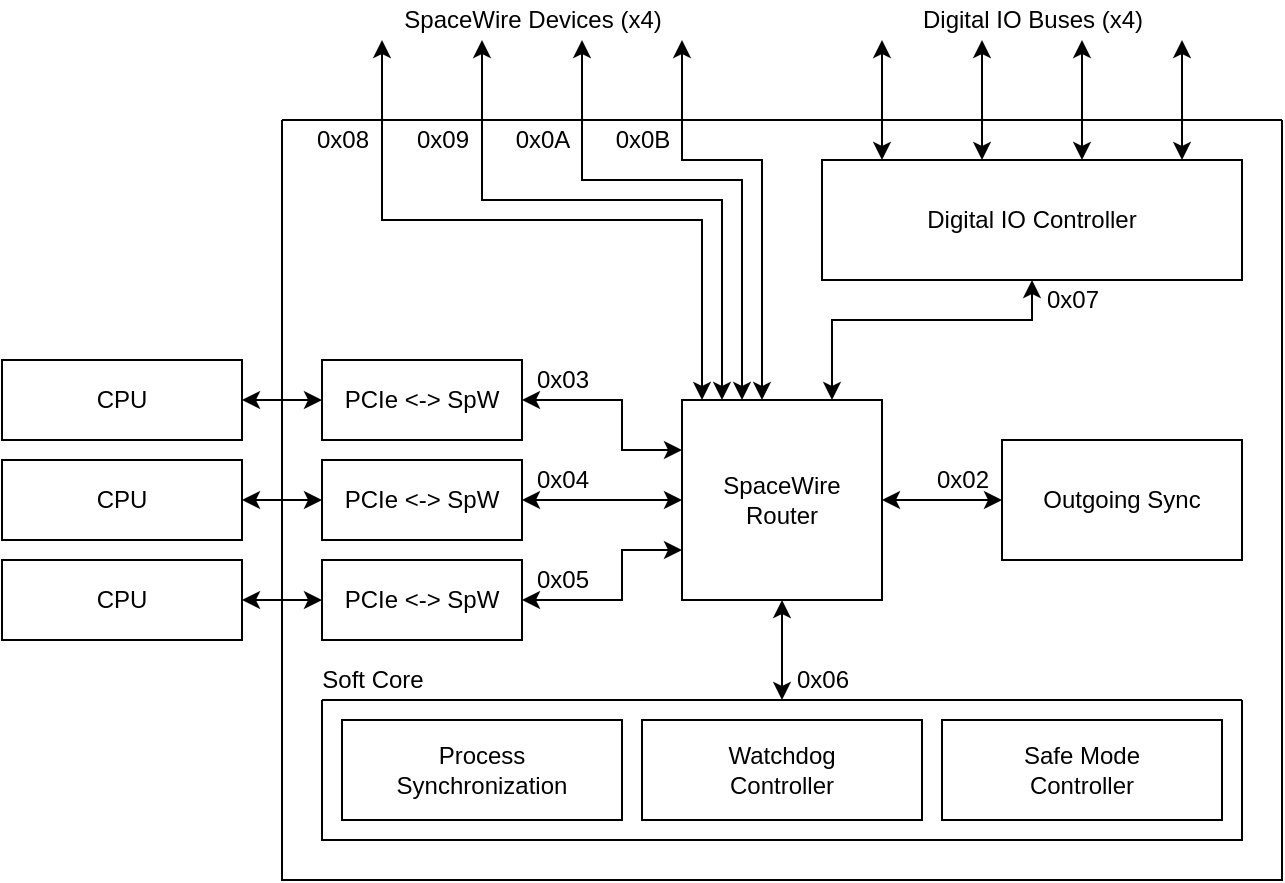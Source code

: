<mxfile compressed="false" version="17.2.1" type="device" pages="5">
  <diagram id="X7ZZxWPBKj6NZuq8O8Zp" name="Main Board">
    <mxGraphModel dx="1502" dy="725" grid="1" gridSize="10" guides="1" tooltips="1" connect="1" arrows="1" fold="1" page="0" pageScale="1" pageWidth="850" pageHeight="1100" background="none" math="1" shadow="0">
      <root>
        <mxCell id="0" />
        <mxCell id="1" parent="0" />
        <mxCell id="0KRnMO97e6MourpZVnL7-1" value="" style="swimlane;startSize=0;perimeter=rectanglePerimeter;" parent="1" vertex="1">
          <mxGeometry y="240" width="500" height="380" as="geometry">
            <mxRectangle y="240" width="50" height="40" as="alternateBounds" />
          </mxGeometry>
        </mxCell>
        <mxCell id="EnjxcjaDla8O38CP3iKy-2" value="SpaceWire Router" style="rounded=0;whiteSpace=wrap;html=1;" parent="0KRnMO97e6MourpZVnL7-1" vertex="1">
          <mxGeometry x="200" y="140" width="100" height="100" as="geometry" />
        </mxCell>
        <mxCell id="EnjxcjaDla8O38CP3iKy-13" value="" style="endArrow=classic;html=1;rounded=0;exitX=1;exitY=0.5;exitDx=0;exitDy=0;startArrow=classic;startFill=1;endFill=1;entryX=0;entryY=0.5;entryDx=0;entryDy=0;" parent="0KRnMO97e6MourpZVnL7-1" source="872rhfxSX0RQ1M4R4EJF-1" target="EnjxcjaDla8O38CP3iKy-2" edge="1">
          <mxGeometry width="50" height="50" relative="1" as="geometry">
            <mxPoint x="120" y="310" as="sourcePoint" />
            <mxPoint x="225" y="70" as="targetPoint" />
            <Array as="points" />
          </mxGeometry>
        </mxCell>
        <mxCell id="872rhfxSX0RQ1M4R4EJF-1" value="PCIe &amp;lt;-&amp;gt; SpW" style="rounded=0;whiteSpace=wrap;html=1;" parent="0KRnMO97e6MourpZVnL7-1" vertex="1">
          <mxGeometry x="20" y="170" width="100" height="40" as="geometry" />
        </mxCell>
        <mxCell id="BJW--xGfMLCK1Y9SliRg-7" value="PCIe &amp;lt;-&amp;gt; SpW" style="rounded=0;whiteSpace=wrap;html=1;" parent="0KRnMO97e6MourpZVnL7-1" vertex="1">
          <mxGeometry x="20" y="120" width="100" height="40" as="geometry" />
        </mxCell>
        <mxCell id="BJW--xGfMLCK1Y9SliRg-8" value="PCIe &amp;lt;-&amp;gt; SpW" style="rounded=0;whiteSpace=wrap;html=1;" parent="0KRnMO97e6MourpZVnL7-1" vertex="1">
          <mxGeometry x="20" y="220" width="100" height="40" as="geometry" />
        </mxCell>
        <mxCell id="9epWFGRozpMh3zS7liYs-5" value="Digital IO Controller" style="rounded=0;whiteSpace=wrap;html=1;" parent="0KRnMO97e6MourpZVnL7-1" vertex="1">
          <mxGeometry x="270" y="20" width="210" height="60" as="geometry" />
        </mxCell>
        <mxCell id="FodDGfOcF7fgbokBGppp-12" value="0x03" style="text;html=1;align=center;verticalAlign=middle;resizable=0;points=[];autosize=1;strokeColor=none;fillColor=none;" parent="0KRnMO97e6MourpZVnL7-1" vertex="1">
          <mxGeometry x="120" y="120" width="40" height="20" as="geometry" />
        </mxCell>
        <mxCell id="FodDGfOcF7fgbokBGppp-13" value="0x04" style="text;html=1;align=center;verticalAlign=middle;resizable=0;points=[];autosize=1;strokeColor=none;fillColor=none;" parent="0KRnMO97e6MourpZVnL7-1" vertex="1">
          <mxGeometry x="120" y="170" width="40" height="20" as="geometry" />
        </mxCell>
        <mxCell id="FodDGfOcF7fgbokBGppp-15" value="0x05" style="text;html=1;align=center;verticalAlign=middle;resizable=0;points=[];autosize=1;strokeColor=none;fillColor=none;" parent="0KRnMO97e6MourpZVnL7-1" vertex="1">
          <mxGeometry x="120" y="220" width="40" height="20" as="geometry" />
        </mxCell>
        <mxCell id="FodDGfOcF7fgbokBGppp-19" value="0x08" style="text;html=1;align=center;verticalAlign=middle;resizable=0;points=[];autosize=1;strokeColor=none;fillColor=none;" parent="0KRnMO97e6MourpZVnL7-1" vertex="1">
          <mxGeometry x="10" width="40" height="20" as="geometry" />
        </mxCell>
        <mxCell id="FodDGfOcF7fgbokBGppp-21" value="0x09" style="text;html=1;align=center;verticalAlign=middle;resizable=0;points=[];autosize=1;strokeColor=none;fillColor=none;" parent="0KRnMO97e6MourpZVnL7-1" vertex="1">
          <mxGeometry x="60" width="40" height="20" as="geometry" />
        </mxCell>
        <mxCell id="BJW--xGfMLCK1Y9SliRg-13" value="" style="endArrow=classic;html=1;rounded=0;exitX=0;exitY=0.25;exitDx=0;exitDy=0;startArrow=classic;startFill=1;endFill=1;entryX=1;entryY=0.5;entryDx=0;entryDy=0;" parent="0KRnMO97e6MourpZVnL7-1" source="EnjxcjaDla8O38CP3iKy-2" target="BJW--xGfMLCK1Y9SliRg-7" edge="1">
          <mxGeometry width="50" height="50" relative="1" as="geometry">
            <mxPoint x="215" y="70" as="sourcePoint" />
            <mxPoint x="205" y="230" as="targetPoint" />
            <Array as="points">
              <mxPoint x="170" y="165" />
              <mxPoint x="170" y="140" />
            </Array>
          </mxGeometry>
        </mxCell>
        <mxCell id="BJW--xGfMLCK1Y9SliRg-12" value="" style="endArrow=classic;html=1;rounded=0;exitX=1;exitY=0.5;exitDx=0;exitDy=0;startArrow=classic;startFill=1;endFill=1;entryX=0;entryY=0.75;entryDx=0;entryDy=0;" parent="0KRnMO97e6MourpZVnL7-1" source="BJW--xGfMLCK1Y9SliRg-8" target="EnjxcjaDla8O38CP3iKy-2" edge="1">
          <mxGeometry width="50" height="50" relative="1" as="geometry">
            <mxPoint x="255" y="240" as="sourcePoint" />
            <mxPoint x="235" y="70" as="targetPoint" />
            <Array as="points">
              <mxPoint x="170" y="240" />
              <mxPoint x="170" y="215" />
            </Array>
          </mxGeometry>
        </mxCell>
        <mxCell id="EnjxcjaDla8O38CP3iKy-5" value="" style="endArrow=classic;html=1;rounded=0;startArrow=classic;startFill=1;endFill=1;" parent="0KRnMO97e6MourpZVnL7-1" edge="1">
          <mxGeometry width="50" height="50" relative="1" as="geometry">
            <mxPoint x="210" y="140" as="sourcePoint" />
            <mxPoint x="50" y="-40" as="targetPoint" />
            <Array as="points">
              <mxPoint x="210" y="50" />
              <mxPoint x="50" y="50" />
            </Array>
          </mxGeometry>
        </mxCell>
        <mxCell id="59PXwIazx6dZn2giRJNm-2" value="" style="endArrow=classic;startArrow=classic;html=1;rounded=0;exitX=0.75;exitY=0;exitDx=0;exitDy=0;entryX=0.5;entryY=1;entryDx=0;entryDy=0;" parent="0KRnMO97e6MourpZVnL7-1" source="EnjxcjaDla8O38CP3iKy-2" target="9epWFGRozpMh3zS7liYs-5" edge="1">
          <mxGeometry width="50" height="50" relative="1" as="geometry">
            <mxPoint x="310" y="150" as="sourcePoint" />
            <mxPoint x="360" y="100" as="targetPoint" />
            <Array as="points">
              <mxPoint x="275" y="100" />
              <mxPoint x="375" y="100" />
            </Array>
          </mxGeometry>
        </mxCell>
        <mxCell id="59PXwIazx6dZn2giRJNm-15" value="Soft Core" style="text;html=1;align=center;verticalAlign=middle;resizable=0;points=[];autosize=1;strokeColor=none;fillColor=none;fontColor=default;" parent="0KRnMO97e6MourpZVnL7-1" vertex="1">
          <mxGeometry x="10" y="270" width="70" height="20" as="geometry" />
        </mxCell>
        <mxCell id="59PXwIazx6dZn2giRJNm-23" value="Outgoing Sync" style="whiteSpace=wrap;html=1;labelBackgroundColor=none;labelBorderColor=none;comic=0;jiggle=29;pointerEvents=1;fontColor=default;" parent="0KRnMO97e6MourpZVnL7-1" vertex="1">
          <mxGeometry x="360" y="160" width="120" height="60" as="geometry" />
        </mxCell>
        <mxCell id="59PXwIazx6dZn2giRJNm-24" value="" style="endArrow=classic;html=1;rounded=0;exitX=1;exitY=0.5;exitDx=0;exitDy=0;startArrow=classic;startFill=1;endFill=1;entryX=0;entryY=0.5;entryDx=0;entryDy=0;" parent="0KRnMO97e6MourpZVnL7-1" source="EnjxcjaDla8O38CP3iKy-2" target="59PXwIazx6dZn2giRJNm-23" edge="1">
          <mxGeometry width="50" height="50" relative="1" as="geometry">
            <mxPoint x="130" y="200" as="sourcePoint" />
            <mxPoint x="210" y="200" as="targetPoint" />
            <Array as="points" />
          </mxGeometry>
        </mxCell>
        <mxCell id="59PXwIazx6dZn2giRJNm-30" value="0x07" style="text;html=1;align=center;verticalAlign=middle;resizable=0;points=[];autosize=1;strokeColor=none;fillColor=none;fontColor=default;" parent="0KRnMO97e6MourpZVnL7-1" vertex="1">
          <mxGeometry x="375" y="80" width="40" height="20" as="geometry" />
        </mxCell>
        <mxCell id="BJW--xGfMLCK1Y9SliRg-2" value="" style="endArrow=classic;html=1;rounded=0;startArrow=classic;startFill=1;endFill=1;" parent="1" edge="1">
          <mxGeometry width="50" height="50" relative="1" as="geometry">
            <mxPoint x="220" y="380" as="sourcePoint" />
            <mxPoint x="100" y="200" as="targetPoint" />
            <Array as="points">
              <mxPoint x="220" y="280" />
              <mxPoint x="100" y="280" />
            </Array>
          </mxGeometry>
        </mxCell>
        <mxCell id="BJW--xGfMLCK1Y9SliRg-3" value="" style="endArrow=classic;html=1;rounded=0;startArrow=classic;startFill=1;endFill=1;" parent="1" edge="1">
          <mxGeometry width="50" height="50" relative="1" as="geometry">
            <mxPoint x="230" y="380" as="sourcePoint" />
            <mxPoint x="150" y="200" as="targetPoint" />
            <Array as="points">
              <mxPoint x="230" y="270" />
              <mxPoint x="150" y="270" />
            </Array>
          </mxGeometry>
        </mxCell>
        <mxCell id="BJW--xGfMLCK1Y9SliRg-4" value="" style="endArrow=classic;html=1;rounded=0;startArrow=classic;startFill=1;endFill=1;" parent="1" edge="1">
          <mxGeometry width="50" height="50" relative="1" as="geometry">
            <mxPoint x="240" y="380" as="sourcePoint" />
            <mxPoint x="200" y="200" as="targetPoint" />
            <Array as="points">
              <mxPoint x="240" y="260" />
              <mxPoint x="200" y="260" />
            </Array>
          </mxGeometry>
        </mxCell>
        <mxCell id="BJW--xGfMLCK1Y9SliRg-27" value="SpaceWire Devices (x4)" style="text;html=1;align=center;verticalAlign=middle;resizable=0;points=[];autosize=1;strokeColor=none;fillColor=none;" parent="1" vertex="1">
          <mxGeometry x="55" y="180" width="140" height="20" as="geometry" />
        </mxCell>
        <mxCell id="9epWFGRozpMh3zS7liYs-15" value="" style="endArrow=classic;startArrow=classic;html=1;rounded=0;entryX=0;entryY=0.5;entryDx=0;entryDy=0;exitX=1;exitY=0.5;exitDx=0;exitDy=0;" parent="1" source="FodDGfOcF7fgbokBGppp-1" target="BJW--xGfMLCK1Y9SliRg-7" edge="1">
          <mxGeometry width="50" height="50" relative="1" as="geometry">
            <mxPoint x="-40" y="360" as="sourcePoint" />
            <mxPoint x="540" y="370" as="targetPoint" />
          </mxGeometry>
        </mxCell>
        <mxCell id="9epWFGRozpMh3zS7liYs-18" value="" style="endArrow=classic;startArrow=classic;html=1;rounded=0;entryX=0;entryY=0.5;entryDx=0;entryDy=0;exitX=1;exitY=0.5;exitDx=0;exitDy=0;" parent="1" source="FodDGfOcF7fgbokBGppp-4" target="872rhfxSX0RQ1M4R4EJF-1" edge="1">
          <mxGeometry width="50" height="50" relative="1" as="geometry">
            <mxPoint x="-40" y="440" as="sourcePoint" />
            <mxPoint x="30" y="370" as="targetPoint" />
          </mxGeometry>
        </mxCell>
        <mxCell id="9epWFGRozpMh3zS7liYs-19" value="" style="endArrow=classic;startArrow=classic;html=1;rounded=0;entryX=0;entryY=0.5;entryDx=0;entryDy=0;exitX=1;exitY=0.5;exitDx=0;exitDy=0;" parent="1" source="FodDGfOcF7fgbokBGppp-5" target="BJW--xGfMLCK1Y9SliRg-8" edge="1">
          <mxGeometry width="50" height="50" relative="1" as="geometry">
            <mxPoint x="-40" y="520" as="sourcePoint" />
            <mxPoint x="40" y="380" as="targetPoint" />
          </mxGeometry>
        </mxCell>
        <mxCell id="FodDGfOcF7fgbokBGppp-1" value="CPU" style="rounded=0;whiteSpace=wrap;html=1;" parent="1" vertex="1">
          <mxGeometry x="-140" y="360" width="120" height="40" as="geometry" />
        </mxCell>
        <mxCell id="FodDGfOcF7fgbokBGppp-4" value="CPU" style="rounded=0;whiteSpace=wrap;html=1;" parent="1" vertex="1">
          <mxGeometry x="-140" y="410" width="120" height="40" as="geometry" />
        </mxCell>
        <mxCell id="FodDGfOcF7fgbokBGppp-5" value="CPU" style="rounded=0;whiteSpace=wrap;html=1;" parent="1" vertex="1">
          <mxGeometry x="-140" y="460" width="120" height="40" as="geometry" />
        </mxCell>
        <mxCell id="FodDGfOcF7fgbokBGppp-20" value="0x0A" style="text;html=1;align=center;verticalAlign=middle;resizable=0;points=[];autosize=1;strokeColor=none;fillColor=none;" parent="1" vertex="1">
          <mxGeometry x="110" y="240" width="40" height="20" as="geometry" />
        </mxCell>
        <mxCell id="FodDGfOcF7fgbokBGppp-23" value="0x0B" style="text;html=1;align=center;verticalAlign=middle;resizable=0;points=[];autosize=1;strokeColor=none;fillColor=none;" parent="1" vertex="1">
          <mxGeometry x="160" y="240" width="40" height="20" as="geometry" />
        </mxCell>
        <mxCell id="59PXwIazx6dZn2giRJNm-6" value="" style="endArrow=classic;startArrow=classic;html=1;rounded=0;" parent="1" edge="1">
          <mxGeometry width="50" height="50" relative="1" as="geometry">
            <mxPoint x="450" y="260" as="sourcePoint" />
            <mxPoint x="450" y="200" as="targetPoint" />
          </mxGeometry>
        </mxCell>
        <mxCell id="59PXwIazx6dZn2giRJNm-7" value="" style="endArrow=classic;startArrow=classic;html=1;rounded=0;" parent="1" edge="1">
          <mxGeometry width="50" height="50" relative="1" as="geometry">
            <mxPoint x="400" y="260" as="sourcePoint" />
            <mxPoint x="400" y="200" as="targetPoint" />
          </mxGeometry>
        </mxCell>
        <mxCell id="59PXwIazx6dZn2giRJNm-8" value="" style="endArrow=classic;startArrow=classic;html=1;rounded=0;" parent="1" edge="1">
          <mxGeometry width="50" height="50" relative="1" as="geometry">
            <mxPoint x="350" y="260" as="sourcePoint" />
            <mxPoint x="350" y="200" as="targetPoint" />
          </mxGeometry>
        </mxCell>
        <mxCell id="59PXwIazx6dZn2giRJNm-9" value="" style="endArrow=classic;startArrow=classic;html=1;rounded=0;" parent="1" edge="1">
          <mxGeometry width="50" height="50" relative="1" as="geometry">
            <mxPoint x="300" y="260" as="sourcePoint" />
            <mxPoint x="300" y="200" as="targetPoint" />
          </mxGeometry>
        </mxCell>
        <mxCell id="59PXwIazx6dZn2giRJNm-10" value="Digital IO Buses (x4)" style="text;html=1;align=center;verticalAlign=middle;resizable=0;points=[];autosize=1;strokeColor=none;fillColor=none;" parent="1" vertex="1">
          <mxGeometry x="310" y="180" width="130" height="20" as="geometry" />
        </mxCell>
        <mxCell id="59PXwIazx6dZn2giRJNm-13" value="" style="swimlane;startSize=0;labelPosition=left;verticalLabelPosition=top;align=right;verticalAlign=bottom;fontColor=default;labelBackgroundColor=none;labelBorderColor=none;enumerate=0;comic=0;jiggle=29;pointerEvents=1;metaEdit=1;noLabel=0;" parent="1" vertex="1">
          <mxGeometry x="20" y="530" width="460" height="70" as="geometry">
            <mxRectangle x="20" y="530" width="50" height="40" as="alternateBounds" />
          </mxGeometry>
        </mxCell>
        <mxCell id="59PXwIazx6dZn2giRJNm-22" value="Process&lt;br&gt;Synchronization" style="rounded=0;whiteSpace=wrap;html=1;labelBackgroundColor=none;labelBorderColor=none;comic=0;jiggle=29;pointerEvents=1;fontColor=default;" parent="59PXwIazx6dZn2giRJNm-13" vertex="1">
          <mxGeometry x="10" y="10" width="140" height="50" as="geometry" />
        </mxCell>
        <mxCell id="59PXwIazx6dZn2giRJNm-26" value="Watchdog&lt;br&gt;Controller" style="whiteSpace=wrap;html=1;labelBackgroundColor=none;labelBorderColor=none;comic=0;jiggle=29;pointerEvents=1;fontColor=default;" parent="59PXwIazx6dZn2giRJNm-13" vertex="1">
          <mxGeometry x="160" y="10" width="140" height="50" as="geometry" />
        </mxCell>
        <mxCell id="59PXwIazx6dZn2giRJNm-28" value="Safe Mode&lt;br&gt;Controller" style="whiteSpace=wrap;html=1;labelBackgroundColor=none;labelBorderColor=none;comic=0;jiggle=29;pointerEvents=1;fontColor=default;" parent="59PXwIazx6dZn2giRJNm-13" vertex="1">
          <mxGeometry x="310" y="10" width="140" height="50" as="geometry" />
        </mxCell>
        <mxCell id="59PXwIazx6dZn2giRJNm-17" value="" style="endArrow=classic;startArrow=classic;html=1;rounded=0;fontColor=default;entryX=0.5;entryY=1;entryDx=0;entryDy=0;exitX=0.5;exitY=0;exitDx=0;exitDy=0;" parent="1" source="59PXwIazx6dZn2giRJNm-13" target="EnjxcjaDla8O38CP3iKy-2" edge="1">
          <mxGeometry width="50" height="50" relative="1" as="geometry">
            <mxPoint x="200" y="470" as="sourcePoint" />
            <mxPoint x="250" y="420" as="targetPoint" />
          </mxGeometry>
        </mxCell>
        <mxCell id="59PXwIazx6dZn2giRJNm-21" value="0x06" style="text;html=1;align=center;verticalAlign=middle;resizable=0;points=[];autosize=1;strokeColor=none;fillColor=none;fontColor=default;" parent="1" vertex="1">
          <mxGeometry x="250" y="510" width="40" height="20" as="geometry" />
        </mxCell>
        <mxCell id="59PXwIazx6dZn2giRJNm-25" value="0x02" style="text;html=1;align=center;verticalAlign=middle;resizable=0;points=[];autosize=1;strokeColor=none;fillColor=none;fontColor=default;" parent="1" vertex="1">
          <mxGeometry x="320" y="410" width="40" height="20" as="geometry" />
        </mxCell>
      </root>
    </mxGraphModel>
  </diagram>
  <diagram name="Status" id="CllNz5OQQ8UryLQpK_au">
    <mxGraphModel dx="1696" dy="853" grid="1" gridSize="10" guides="1" tooltips="1" connect="1" arrows="1" fold="1" page="0" pageScale="1" pageWidth="850" pageHeight="1100" background="none" math="1" shadow="0">
      <root>
        <mxCell id="vBAiUPYuGBKNlrqVkvMP-0" />
        <mxCell id="vBAiUPYuGBKNlrqVkvMP-1" parent="vBAiUPYuGBKNlrqVkvMP-0" />
        <mxCell id="ufUH8elIT7EARJ0XPshq-4" value="Data Path" style="swimlane;" parent="vBAiUPYuGBKNlrqVkvMP-1" vertex="1">
          <mxGeometry x="430" y="220" width="340" height="710" as="geometry">
            <mxRectangle x="430" y="220" width="90" height="23" as="alternateBounds" />
          </mxGeometry>
        </mxCell>
        <mxCell id="ufUH8elIT7EARJ0XPshq-5" value="" style="endArrow=none;dashed=1;html=1;rounded=0;" parent="ufUH8elIT7EARJ0XPshq-4" edge="1">
          <mxGeometry width="50" height="50" relative="1" as="geometry">
            <mxPoint y="260" as="sourcePoint" />
            <mxPoint x="340" y="260" as="targetPoint" />
          </mxGeometry>
        </mxCell>
        <mxCell id="ufUH8elIT7EARJ0XPshq-6" value="" style="endArrow=none;dashed=1;html=1;rounded=0;" parent="ufUH8elIT7EARJ0XPshq-4" edge="1">
          <mxGeometry width="50" height="50" relative="1" as="geometry">
            <mxPoint x="3" y="370" as="sourcePoint" />
            <mxPoint x="340" y="370" as="targetPoint" />
          </mxGeometry>
        </mxCell>
        <mxCell id="ufUH8elIT7EARJ0XPshq-7" value="PCIe Driver" style="whiteSpace=wrap;html=1;fillColor=#a20025;fontColor=#ffffff;strokeColor=#6F0000;" parent="ufUH8elIT7EARJ0XPshq-4" vertex="1">
          <mxGeometry x="110" y="290" width="120" height="60" as="geometry" />
        </mxCell>
        <mxCell id="ufUH8elIT7EARJ0XPshq-8" value="Drv::SpaceWire" style="whiteSpace=wrap;html=1;fillColor=#a20025;fontColor=#ffffff;strokeColor=#6F0000;" parent="ufUH8elIT7EARJ0XPshq-4" vertex="1">
          <mxGeometry x="110" y="170" width="120" height="60" as="geometry" />
        </mxCell>
        <mxCell id="ufUH8elIT7EARJ0XPshq-9" value="" style="endArrow=classic;startArrow=classic;html=1;rounded=0;entryX=0.5;entryY=1;entryDx=0;entryDy=0;exitX=0.501;exitY=-0.052;exitDx=0;exitDy=0;exitPerimeter=0;" parent="ufUH8elIT7EARJ0XPshq-4" source="ufUH8elIT7EARJ0XPshq-7" target="ufUH8elIT7EARJ0XPshq-8" edge="1">
          <mxGeometry width="50" height="50" relative="1" as="geometry">
            <mxPoint x="170" y="270" as="sourcePoint" />
            <mxPoint x="220" y="220" as="targetPoint" />
          </mxGeometry>
        </mxCell>
        <mxCell id="ufUH8elIT7EARJ0XPshq-10" value="SpaceWire::&lt;br&gt;SpaceWireController" style="whiteSpace=wrap;html=1;fillColor=#008a00;fontColor=#ffffff;strokeColor=#005700;" parent="ufUH8elIT7EARJ0XPshq-4" vertex="1">
          <mxGeometry x="110" y="30" width="120" height="60" as="geometry" />
        </mxCell>
        <mxCell id="ufUH8elIT7EARJ0XPshq-11" value="" style="endArrow=classic;startArrow=classic;html=1;rounded=0;entryX=0.5;entryY=1;entryDx=0;entryDy=0;exitX=0.5;exitY=0;exitDx=0;exitDy=0;" parent="ufUH8elIT7EARJ0XPshq-4" source="ufUH8elIT7EARJ0XPshq-8" target="ufUH8elIT7EARJ0XPshq-10" edge="1">
          <mxGeometry width="50" height="50" relative="1" as="geometry">
            <mxPoint x="180.12" y="236.88" as="sourcePoint" />
            <mxPoint x="180" y="210" as="targetPoint" />
          </mxGeometry>
        </mxCell>
        <mxCell id="ufUH8elIT7EARJ0XPshq-12" value="Fw::Buffer" style="text;html=1;align=center;verticalAlign=middle;resizable=0;points=[];autosize=1;strokeColor=none;fillColor=none;rotation=-90;" parent="ufUH8elIT7EARJ0XPshq-4" vertex="1">
          <mxGeometry x="150" y="120" width="70" height="20" as="geometry" />
        </mxCell>
        <mxCell id="ufUH8elIT7EARJ0XPshq-13" value="File IO" style="text;html=1;align=center;verticalAlign=middle;resizable=0;points=[];autosize=1;strokeColor=none;fillColor=none;rotation=-90;" parent="ufUH8elIT7EARJ0XPshq-4" vertex="1">
          <mxGeometry x="160" y="250" width="50" height="20" as="geometry" />
        </mxCell>
        <mxCell id="ufUH8elIT7EARJ0XPshq-14" value="SpaceWire Interface" style="whiteSpace=wrap;html=1;fillColor=#008a00;fontColor=#ffffff;strokeColor=#005700;" parent="ufUH8elIT7EARJ0XPshq-4" vertex="1">
          <mxGeometry x="30" y="640" width="120" height="60" as="geometry" />
        </mxCell>
        <mxCell id="ufUH8elIT7EARJ0XPshq-15" value="Digital IO Controller" style="whiteSpace=wrap;html=1;fillColor=#a20025;fontColor=#ffffff;strokeColor=#6F0000;" parent="ufUH8elIT7EARJ0XPshq-4" vertex="1">
          <mxGeometry x="190" y="640" width="120" height="60" as="geometry" />
        </mxCell>
        <mxCell id="m2GQ1tYwVN2zJ48Te6jw-7" style="edgeStyle=orthogonalEdgeStyle;rounded=0;orthogonalLoop=1;jettySize=auto;html=1;exitX=1;exitY=0.5;exitDx=0;exitDy=0;entryX=0;entryY=0.5;entryDx=0;entryDy=0;startArrow=classic;startFill=1;" parent="ufUH8elIT7EARJ0XPshq-4" source="ufUH8elIT7EARJ0XPshq-16" target="eqYyd3ucRpy42YUR7AWH-13" edge="1">
          <mxGeometry relative="1" as="geometry" />
        </mxCell>
        <mxCell id="ufUH8elIT7EARJ0XPshq-16" value="SpaceWire Router" style="whiteSpace=wrap;html=1;fillColor=#008a00;fontColor=#ffffff;strokeColor=#005700;" parent="ufUH8elIT7EARJ0XPshq-4" vertex="1">
          <mxGeometry x="110" y="540" width="120" height="60" as="geometry" />
        </mxCell>
        <mxCell id="ufUH8elIT7EARJ0XPshq-17" style="edgeStyle=orthogonalEdgeStyle;rounded=0;orthogonalLoop=1;jettySize=auto;html=1;exitX=0.75;exitY=1;exitDx=0;exitDy=0;entryX=0.5;entryY=0;entryDx=0;entryDy=0;startArrow=classic;startFill=1;" parent="ufUH8elIT7EARJ0XPshq-4" source="ufUH8elIT7EARJ0XPshq-16" target="ufUH8elIT7EARJ0XPshq-15" edge="1">
          <mxGeometry relative="1" as="geometry">
            <mxPoint x="250" y="640" as="targetPoint" />
          </mxGeometry>
        </mxCell>
        <mxCell id="ufUH8elIT7EARJ0XPshq-18" style="edgeStyle=orthogonalEdgeStyle;rounded=0;orthogonalLoop=1;jettySize=auto;html=1;exitX=0.5;exitY=0;exitDx=0;exitDy=0;entryX=0.25;entryY=1;entryDx=0;entryDy=0;startArrow=classic;startFill=1;" parent="ufUH8elIT7EARJ0XPshq-4" source="ufUH8elIT7EARJ0XPshq-14" target="ufUH8elIT7EARJ0XPshq-16" edge="1">
          <mxGeometry relative="1" as="geometry">
            <mxPoint x="90" y="640" as="sourcePoint" />
            <Array as="points">
              <mxPoint x="90" y="620" />
              <mxPoint x="140" y="620" />
            </Array>
          </mxGeometry>
        </mxCell>
        <mxCell id="eqYyd3ucRpy42YUR7AWH-15" style="edgeStyle=orthogonalEdgeStyle;rounded=0;orthogonalLoop=1;jettySize=auto;html=1;exitX=0;exitY=0.5;exitDx=0;exitDy=0;entryX=1;entryY=0.5;entryDx=0;entryDy=0;startArrow=classic;startFill=1;" parent="ufUH8elIT7EARJ0XPshq-4" source="ufUH8elIT7EARJ0XPshq-16" target="eqYyd3ucRpy42YUR7AWH-12" edge="1">
          <mxGeometry relative="1" as="geometry" />
        </mxCell>
        <mxCell id="ufUH8elIT7EARJ0XPshq-19" value="PCIe Interface" style="whiteSpace=wrap;html=1;fillColor=#a20025;fontColor=#ffffff;strokeColor=#6F0000;" parent="ufUH8elIT7EARJ0XPshq-4" vertex="1">
          <mxGeometry x="110" y="440" width="120" height="60" as="geometry" />
        </mxCell>
        <mxCell id="ufUH8elIT7EARJ0XPshq-20" style="edgeStyle=orthogonalEdgeStyle;rounded=0;orthogonalLoop=1;jettySize=auto;html=1;exitX=0.5;exitY=1;exitDx=0;exitDy=0;entryX=0.5;entryY=0;entryDx=0;entryDy=0;startArrow=classic;startFill=1;" parent="ufUH8elIT7EARJ0XPshq-4" source="ufUH8elIT7EARJ0XPshq-19" target="ufUH8elIT7EARJ0XPshq-16" edge="1">
          <mxGeometry relative="1" as="geometry" />
        </mxCell>
        <mxCell id="ufUH8elIT7EARJ0XPshq-21" value="" style="endArrow=classic;startArrow=classic;html=1;rounded=0;entryX=0.5;entryY=1;entryDx=0;entryDy=0;exitX=0.5;exitY=0;exitDx=0;exitDy=0;" parent="ufUH8elIT7EARJ0XPshq-4" source="ufUH8elIT7EARJ0XPshq-19" target="ufUH8elIT7EARJ0XPshq-7" edge="1">
          <mxGeometry width="50" height="50" relative="1" as="geometry">
            <mxPoint x="70" y="410" as="sourcePoint" />
            <mxPoint x="120" y="360" as="targetPoint" />
          </mxGeometry>
        </mxCell>
        <mxCell id="eqYyd3ucRpy42YUR7AWH-13" value="Outgoing Sync" style="whiteSpace=wrap;html=1;fillColor=#a20025;fontColor=#ffffff;strokeColor=#6F0000;rotation=0;" parent="ufUH8elIT7EARJ0XPshq-4" vertex="1">
          <mxGeometry x="270" y="540" width="60" height="60" as="geometry" />
        </mxCell>
        <mxCell id="eqYyd3ucRpy42YUR7AWH-12" value="Loopback" style="whiteSpace=wrap;html=1;fillColor=#a20025;fontColor=#ffffff;strokeColor=#6F0000;" parent="ufUH8elIT7EARJ0XPshq-4" vertex="1">
          <mxGeometry x="10" y="540" width="60" height="60" as="geometry" />
        </mxCell>
        <mxCell id="ufUH8elIT7EARJ0XPshq-0" value="F Prime" style="text;html=1;align=center;verticalAlign=middle;resizable=0;points=[];autosize=1;strokeColor=none;fillColor=none;" parent="ufUH8elIT7EARJ0XPshq-4" vertex="1">
          <mxGeometry x="10" y="240" width="60" height="20" as="geometry" />
        </mxCell>
        <mxCell id="ufUH8elIT7EARJ0XPshq-1" value="Kernel" style="text;html=1;align=center;verticalAlign=middle;resizable=0;points=[];autosize=1;strokeColor=none;fillColor=none;" parent="ufUH8elIT7EARJ0XPshq-4" vertex="1">
          <mxGeometry x="10" y="260" width="50" height="20" as="geometry" />
        </mxCell>
        <mxCell id="ufUH8elIT7EARJ0XPshq-2" value="Kernel" style="text;html=1;align=center;verticalAlign=middle;resizable=0;points=[];autosize=1;strokeColor=none;fillColor=none;" parent="ufUH8elIT7EARJ0XPshq-4" vertex="1">
          <mxGeometry x="10" y="350" width="50" height="20" as="geometry" />
        </mxCell>
        <mxCell id="ufUH8elIT7EARJ0XPshq-3" value="FPGA" style="text;html=1;align=center;verticalAlign=middle;resizable=0;points=[];autosize=1;strokeColor=none;fillColor=none;" parent="ufUH8elIT7EARJ0XPshq-4" vertex="1">
          <mxGeometry x="10" y="370" width="50" height="20" as="geometry" />
        </mxCell>
        <mxCell id="ufUH8elIT7EARJ0XPshq-22" value="Control Systems" style="swimlane;" parent="vBAiUPYuGBKNlrqVkvMP-1" vertex="1">
          <mxGeometry x="-10" y="220" width="440" height="340" as="geometry">
            <mxRectangle x="-10" y="220" width="130" height="23" as="alternateBounds" />
          </mxGeometry>
        </mxCell>
        <mxCell id="ufUH8elIT7EARJ0XPshq-23" value="CHASE::&lt;br&gt;VehicleController" style="whiteSpace=wrap;html=1;fillColor=#a20025;fontColor=#ffffff;strokeColor=#6F0000;" parent="ufUH8elIT7EARJ0XPshq-22" vertex="1">
          <mxGeometry x="160" y="160" width="120" height="60" as="geometry" />
        </mxCell>
        <mxCell id="ufUH8elIT7EARJ0XPshq-24" style="edgeStyle=orthogonalEdgeStyle;rounded=0;orthogonalLoop=1;jettySize=auto;html=1;exitX=0.5;exitY=0;exitDx=0;exitDy=0;entryX=0.5;entryY=1;entryDx=0;entryDy=0;startArrow=classic;startFill=1;" parent="ufUH8elIT7EARJ0XPshq-22" source="ufUH8elIT7EARJ0XPshq-25" target="ufUH8elIT7EARJ0XPshq-23" edge="1">
          <mxGeometry relative="1" as="geometry" />
        </mxCell>
        <mxCell id="ufUH8elIT7EARJ0XPshq-25" value="CHASE::&lt;br&gt;EPSController" style="whiteSpace=wrap;html=1;fillColor=#a20025;fontColor=#ffffff;strokeColor=#6F0000;" parent="ufUH8elIT7EARJ0XPshq-22" vertex="1">
          <mxGeometry x="160" y="260" width="120" height="60" as="geometry" />
        </mxCell>
        <mxCell id="ufUH8elIT7EARJ0XPshq-26" style="edgeStyle=orthogonalEdgeStyle;rounded=0;orthogonalLoop=1;jettySize=auto;html=1;exitX=0.5;exitY=0;exitDx=0;exitDy=0;entryX=0.25;entryY=1;entryDx=0;entryDy=0;startArrow=classic;startFill=1;" parent="ufUH8elIT7EARJ0XPshq-22" source="ufUH8elIT7EARJ0XPshq-27" target="ufUH8elIT7EARJ0XPshq-23" edge="1">
          <mxGeometry relative="1" as="geometry" />
        </mxCell>
        <mxCell id="ufUH8elIT7EARJ0XPshq-27" value="CHASE::&lt;br&gt;SystemController" style="whiteSpace=wrap;html=1;fillColor=#a20025;fontColor=#ffffff;strokeColor=#6F0000;" parent="ufUH8elIT7EARJ0XPshq-22" vertex="1">
          <mxGeometry x="20" y="260" width="120" height="60" as="geometry" />
        </mxCell>
        <mxCell id="ufUH8elIT7EARJ0XPshq-28" style="edgeStyle=orthogonalEdgeStyle;rounded=0;orthogonalLoop=1;jettySize=auto;html=1;exitX=0.5;exitY=0;exitDx=0;exitDy=0;entryX=0.75;entryY=1;entryDx=0;entryDy=0;startArrow=classic;startFill=1;" parent="ufUH8elIT7EARJ0XPshq-22" source="ufUH8elIT7EARJ0XPshq-29" target="ufUH8elIT7EARJ0XPshq-23" edge="1">
          <mxGeometry relative="1" as="geometry" />
        </mxCell>
        <mxCell id="ufUH8elIT7EARJ0XPshq-29" value="CHASE::&lt;br&gt;ThermalController" style="whiteSpace=wrap;html=1;fillColor=#a20025;fontColor=#ffffff;strokeColor=#6F0000;" parent="ufUH8elIT7EARJ0XPshq-22" vertex="1">
          <mxGeometry x="300" y="260" width="120" height="60" as="geometry" />
        </mxCell>
        <mxCell id="ufUH8elIT7EARJ0XPshq-30" style="edgeStyle=orthogonalEdgeStyle;rounded=0;orthogonalLoop=1;jettySize=auto;html=1;exitX=0.5;exitY=1;exitDx=0;exitDy=0;entryX=0.75;entryY=0;entryDx=0;entryDy=0;startArrow=classic;startFill=1;" parent="ufUH8elIT7EARJ0XPshq-22" source="ufUH8elIT7EARJ0XPshq-31" target="ufUH8elIT7EARJ0XPshq-23" edge="1">
          <mxGeometry relative="1" as="geometry" />
        </mxCell>
        <mxCell id="ufUH8elIT7EARJ0XPshq-31" value="User systems" style="whiteSpace=wrap;html=1;" parent="ufUH8elIT7EARJ0XPshq-22" vertex="1">
          <mxGeometry x="240" y="50" width="120" height="60" as="geometry" />
        </mxCell>
        <mxCell id="ufUH8elIT7EARJ0XPshq-32" style="edgeStyle=orthogonalEdgeStyle;rounded=0;orthogonalLoop=1;jettySize=auto;html=1;exitX=0.5;exitY=1;exitDx=0;exitDy=0;entryX=0.25;entryY=0;entryDx=0;entryDy=0;startArrow=classic;startFill=1;" parent="ufUH8elIT7EARJ0XPshq-22" source="ufUH8elIT7EARJ0XPshq-33" target="ufUH8elIT7EARJ0XPshq-23" edge="1">
          <mxGeometry relative="1" as="geometry" />
        </mxCell>
        <mxCell id="ufUH8elIT7EARJ0XPshq-33" value="Guidance" style="whiteSpace=wrap;html=1;" parent="ufUH8elIT7EARJ0XPshq-22" vertex="1">
          <mxGeometry x="80" y="50" width="120" height="60" as="geometry" />
        </mxCell>
        <mxCell id="eqYyd3ucRpy42YUR7AWH-0" value="Soft core" style="swimlane;" parent="vBAiUPYuGBKNlrqVkvMP-1" vertex="1">
          <mxGeometry x="-10" y="560" width="440" height="130" as="geometry">
            <mxRectangle x="-10" y="560" width="80" height="23" as="alternateBounds" />
          </mxGeometry>
        </mxCell>
        <mxCell id="eqYyd3ucRpy42YUR7AWH-16" value="Watchdog&lt;br&gt;Systems" style="whiteSpace=wrap;html=1;fillColor=#a20025;fontColor=#ffffff;strokeColor=#6F0000;" parent="eqYyd3ucRpy42YUR7AWH-0" vertex="1">
          <mxGeometry x="160" y="50" width="120" height="60" as="geometry" />
        </mxCell>
        <mxCell id="QRPB8FwnHPoG0BTvFFii-1" value="Communications Driver" style="whiteSpace=wrap;html=1;fillColor=#a20025;fontColor=#ffffff;strokeColor=#6F0000;" parent="eqYyd3ucRpy42YUR7AWH-0" vertex="1">
          <mxGeometry x="300" y="50" width="120" height="60" as="geometry" />
        </mxCell>
        <mxCell id="QRPB8FwnHPoG0BTvFFii-0" value="Process Synchronization" style="whiteSpace=wrap;html=1;fillColor=#a20025;fontColor=#ffffff;strokeColor=#6F0000;" parent="eqYyd3ucRpy42YUR7AWH-0" vertex="1">
          <mxGeometry x="20" y="50" width="120" height="60" as="geometry" />
        </mxCell>
        <mxCell id="m2GQ1tYwVN2zJ48Te6jw-0" value="Hardware Systems" style="swimlane;" parent="vBAiUPYuGBKNlrqVkvMP-1" vertex="1">
          <mxGeometry x="-10" y="690" width="440" height="240" as="geometry" />
        </mxCell>
        <mxCell id="m2GQ1tYwVN2zJ48Te6jw-1" value="FPGA" style="whiteSpace=wrap;html=1;fillColor=#a20025;fontColor=#ffffff;strokeColor=#6F0000;" parent="m2GQ1tYwVN2zJ48Te6jw-0" vertex="1">
          <mxGeometry x="20" y="40" width="120" height="60" as="geometry" />
        </mxCell>
        <mxCell id="m2GQ1tYwVN2zJ48Te6jw-3" value="Interfaces" style="whiteSpace=wrap;html=1;fillColor=#a20025;fontColor=#ffffff;strokeColor=#6F0000;" parent="m2GQ1tYwVN2zJ48Te6jw-0" vertex="1">
          <mxGeometry x="300" y="40" width="120" height="60" as="geometry" />
        </mxCell>
        <mxCell id="m2GQ1tYwVN2zJ48Te6jw-2" value="CPU" style="whiteSpace=wrap;html=1;fillColor=#a20025;fontColor=#ffffff;strokeColor=#6F0000;" parent="m2GQ1tYwVN2zJ48Te6jw-0" vertex="1">
          <mxGeometry x="160" y="40" width="120" height="60" as="geometry" />
        </mxCell>
        <mxCell id="m2GQ1tYwVN2zJ48Te6jw-4" value="Power" style="whiteSpace=wrap;html=1;fillColor=#a20025;fontColor=#ffffff;strokeColor=#6F0000;" parent="m2GQ1tYwVN2zJ48Te6jw-0" vertex="1">
          <mxGeometry x="20" y="120" width="120" height="60" as="geometry" />
        </mxCell>
        <mxCell id="m2GQ1tYwVN2zJ48Te6jw-5" value="Chassis" style="whiteSpace=wrap;html=1;fillColor=#a20025;fontColor=#ffffff;strokeColor=#6F0000;" parent="m2GQ1tYwVN2zJ48Te6jw-0" vertex="1">
          <mxGeometry x="160" y="120" width="120" height="60" as="geometry" />
        </mxCell>
        <mxCell id="m2GQ1tYwVN2zJ48Te6jw-6" value="Board Design" style="whiteSpace=wrap;html=1;fillColor=#a20025;fontColor=#ffffff;strokeColor=#6F0000;" parent="m2GQ1tYwVN2zJ48Te6jw-0" vertex="1">
          <mxGeometry x="300" y="120" width="120" height="60" as="geometry" />
        </mxCell>
      </root>
    </mxGraphModel>
  </diagram>
  <diagram id="X2LmNSJF5JpDcRJvpa23" name="SDR">
    <mxGraphModel dx="2222" dy="1278" grid="1" gridSize="10" guides="1" tooltips="1" connect="1" arrows="1" fold="1" page="0" pageScale="1" pageWidth="850" pageHeight="1100" background="none" math="0" shadow="0">
      <root>
        <mxCell id="6kxM4f8kmjmynpXdv1oO-0" />
        <mxCell id="6kxM4f8kmjmynpXdv1oO-1" parent="6kxM4f8kmjmynpXdv1oO-0" />
        <mxCell id="qVAri-AiowDjo-bknUxl-0" value="FPGA" style="rounded=0;whiteSpace=wrap;html=1;direction=west;" parent="6kxM4f8kmjmynpXdv1oO-1" vertex="1">
          <mxGeometry width="120" height="60" as="geometry" />
        </mxCell>
        <mxCell id="qVAri-AiowDjo-bknUxl-2" value="" style="endArrow=classic;startArrow=classic;html=1;rounded=0;entryX=0;entryY=0.5;entryDx=0;entryDy=0;" parent="6kxM4f8kmjmynpXdv1oO-1" edge="1">
          <mxGeometry width="50" height="50" relative="1" as="geometry">
            <mxPoint x="180" y="30" as="sourcePoint" />
            <mxPoint x="120" y="30" as="targetPoint" />
          </mxGeometry>
        </mxCell>
        <mxCell id="qVAri-AiowDjo-bknUxl-3" value="" style="endArrow=none;startArrow=classic;html=1;rounded=0;exitX=1;exitY=0.75;exitDx=0;exitDy=0;entryX=0;entryY=0.5;entryDx=0;entryDy=0;startFill=1;endFill=0;" parent="6kxM4f8kmjmynpXdv1oO-1" source="qVAri-AiowDjo-bknUxl-0" target="qVAri-AiowDjo-bknUxl-5" edge="1">
          <mxGeometry width="50" height="50" relative="1" as="geometry">
            <mxPoint x="-50" y="40" as="sourcePoint" />
            <mxPoint x="180" y="-30" as="targetPoint" />
            <Array as="points">
              <mxPoint x="-30" y="15" />
              <mxPoint x="-30" y="-10" />
            </Array>
          </mxGeometry>
        </mxCell>
        <mxCell id="qVAri-AiowDjo-bknUxl-4" value="" style="endArrow=classic;startArrow=none;html=1;rounded=0;exitX=1;exitY=0.25;exitDx=0;exitDy=0;endFill=1;entryX=0;entryY=0.5;entryDx=0;entryDy=0;startFill=0;" parent="6kxM4f8kmjmynpXdv1oO-1" source="qVAri-AiowDjo-bknUxl-0" target="qVAri-AiowDjo-bknUxl-6" edge="1">
          <mxGeometry width="50" height="50" relative="1" as="geometry">
            <mxPoint x="120" y="43" as="sourcePoint" />
            <mxPoint x="180" y="88" as="targetPoint" />
            <Array as="points">
              <mxPoint x="-30" y="45" />
              <mxPoint x="-30" y="70" />
            </Array>
          </mxGeometry>
        </mxCell>
        <mxCell id="qVAri-AiowDjo-bknUxl-5" value="ADC" style="rounded=0;whiteSpace=wrap;html=1;direction=west;" parent="6kxM4f8kmjmynpXdv1oO-1" vertex="1">
          <mxGeometry x="-180" y="-40" width="120" height="60" as="geometry" />
        </mxCell>
        <mxCell id="qVAri-AiowDjo-bknUxl-6" value="DAC" style="rounded=0;whiteSpace=wrap;html=1;direction=west;" parent="6kxM4f8kmjmynpXdv1oO-1" vertex="1">
          <mxGeometry x="-180" y="40" width="120" height="60" as="geometry" />
        </mxCell>
        <mxCell id="qVAri-AiowDjo-bknUxl-9" value="Filter" style="rounded=0;whiteSpace=wrap;html=1;direction=west;" parent="6kxM4f8kmjmynpXdv1oO-1" vertex="1">
          <mxGeometry x="-280" y="-25" width="70" height="30" as="geometry" />
        </mxCell>
        <mxCell id="qVAri-AiowDjo-bknUxl-10" value="Filter" style="rounded=0;whiteSpace=wrap;html=1;direction=west;" parent="6kxM4f8kmjmynpXdv1oO-1" vertex="1">
          <mxGeometry x="-280" y="55" width="70" height="30" as="geometry" />
        </mxCell>
        <mxCell id="qVAri-AiowDjo-bknUxl-11" value="" style="endArrow=classic;html=1;rounded=0;entryX=1;entryY=0.5;entryDx=0;entryDy=0;exitX=0;exitY=0.5;exitDx=0;exitDy=0;" parent="6kxM4f8kmjmynpXdv1oO-1" source="qVAri-AiowDjo-bknUxl-9" target="qVAri-AiowDjo-bknUxl-5" edge="1">
          <mxGeometry width="50" height="50" relative="1" as="geometry">
            <mxPoint x="-110" y="50" as="sourcePoint" />
            <mxPoint x="-60" as="targetPoint" />
          </mxGeometry>
        </mxCell>
        <mxCell id="qVAri-AiowDjo-bknUxl-12" value="" style="endArrow=classic;html=1;rounded=0;entryX=0;entryY=0.5;entryDx=0;entryDy=0;exitX=1;exitY=0.5;exitDx=0;exitDy=0;" parent="6kxM4f8kmjmynpXdv1oO-1" source="qVAri-AiowDjo-bknUxl-6" target="qVAri-AiowDjo-bknUxl-10" edge="1">
          <mxGeometry width="50" height="50" relative="1" as="geometry">
            <mxPoint x="-200" y="-40" as="sourcePoint" />
            <mxPoint x="-170" y="-40" as="targetPoint" />
          </mxGeometry>
        </mxCell>
        <mxCell id="qVAri-AiowDjo-bknUxl-13" value="" style="shape=sumEllipse;perimeter=ellipsePerimeter;whiteSpace=wrap;html=1;backgroundOutline=1;" parent="6kxM4f8kmjmynpXdv1oO-1" vertex="1">
          <mxGeometry x="-340" y="-25" width="30" height="30" as="geometry" />
        </mxCell>
        <mxCell id="qVAri-AiowDjo-bknUxl-14" value="" style="shape=sumEllipse;perimeter=ellipsePerimeter;whiteSpace=wrap;html=1;backgroundOutline=1;" parent="6kxM4f8kmjmynpXdv1oO-1" vertex="1">
          <mxGeometry x="-340" y="55" width="30" height="30" as="geometry" />
        </mxCell>
        <mxCell id="qVAri-AiowDjo-bknUxl-15" value="" style="endArrow=classic;html=1;rounded=0;exitX=1;exitY=0.5;exitDx=0;exitDy=0;entryX=1;entryY=0.5;entryDx=0;entryDy=0;" parent="6kxM4f8kmjmynpXdv1oO-1" source="qVAri-AiowDjo-bknUxl-13" target="qVAri-AiowDjo-bknUxl-9" edge="1">
          <mxGeometry width="50" height="50" relative="1" as="geometry">
            <mxPoint x="-200" as="sourcePoint" />
            <mxPoint x="-280" y="-10" as="targetPoint" />
          </mxGeometry>
        </mxCell>
        <mxCell id="qVAri-AiowDjo-bknUxl-16" value="" style="endArrow=classic;html=1;rounded=0;exitX=1;exitY=0.5;exitDx=0;exitDy=0;entryX=1;entryY=0.5;entryDx=0;entryDy=0;" parent="6kxM4f8kmjmynpXdv1oO-1" source="qVAri-AiowDjo-bknUxl-10" target="qVAri-AiowDjo-bknUxl-14" edge="1">
          <mxGeometry width="50" height="50" relative="1" as="geometry">
            <mxPoint x="-280" y="10" as="sourcePoint" />
            <mxPoint x="-230" y="-40" as="targetPoint" />
          </mxGeometry>
        </mxCell>
        <mxCell id="qVAri-AiowDjo-bknUxl-17" value="" style="endArrow=classic;html=1;rounded=0;exitX=0;exitY=0.5;exitDx=0;exitDy=0;entryX=1;entryY=0.5;entryDx=0;entryDy=0;" parent="6kxM4f8kmjmynpXdv1oO-1" source="qVAri-AiowDjo-bknUxl-14" target="qVAri-AiowDjo-bknUxl-19" edge="1">
          <mxGeometry width="50" height="50" relative="1" as="geometry">
            <mxPoint x="-210" y="20" as="sourcePoint" />
            <mxPoint x="-370" y="70" as="targetPoint" />
          </mxGeometry>
        </mxCell>
        <mxCell id="qVAri-AiowDjo-bknUxl-18" value="" style="endArrow=classic;html=1;rounded=0;entryX=0;entryY=0.5;entryDx=0;entryDy=0;exitX=1;exitY=0.5;exitDx=0;exitDy=0;" parent="6kxM4f8kmjmynpXdv1oO-1" source="qVAri-AiowDjo-bknUxl-20" target="qVAri-AiowDjo-bknUxl-13" edge="1">
          <mxGeometry width="50" height="50" relative="1" as="geometry">
            <mxPoint x="-360" y="30" as="sourcePoint" />
            <mxPoint x="-360" y="120" as="targetPoint" />
          </mxGeometry>
        </mxCell>
        <mxCell id="qVAri-AiowDjo-bknUxl-19" value="PA" style="rounded=0;whiteSpace=wrap;html=1;" parent="6kxM4f8kmjmynpXdv1oO-1" vertex="1">
          <mxGeometry x="-490" y="40" width="120" height="60" as="geometry" />
        </mxCell>
        <mxCell id="qVAri-AiowDjo-bknUxl-20" value="LNA" style="rounded=0;whiteSpace=wrap;html=1;" parent="6kxM4f8kmjmynpXdv1oO-1" vertex="1">
          <mxGeometry x="-490" y="-40" width="120" height="60" as="geometry" />
        </mxCell>
        <mxCell id="qVAri-AiowDjo-bknUxl-22" value="" style="endArrow=classic;html=1;rounded=0;exitX=0;exitY=0.5;exitDx=0;exitDy=0;" parent="6kxM4f8kmjmynpXdv1oO-1" source="qVAri-AiowDjo-bknUxl-19" edge="1">
          <mxGeometry width="50" height="50" relative="1" as="geometry">
            <mxPoint x="-340" y="50" as="sourcePoint" />
            <mxPoint x="-550" y="70" as="targetPoint" />
          </mxGeometry>
        </mxCell>
        <mxCell id="qVAri-AiowDjo-bknUxl-23" value="" style="endArrow=classic;html=1;rounded=0;entryX=0;entryY=0.5;entryDx=0;entryDy=0;" parent="6kxM4f8kmjmynpXdv1oO-1" target="qVAri-AiowDjo-bknUxl-20" edge="1">
          <mxGeometry width="50" height="50" relative="1" as="geometry">
            <mxPoint x="-550" y="-10" as="sourcePoint" />
            <mxPoint x="-290" y="40" as="targetPoint" />
          </mxGeometry>
        </mxCell>
        <mxCell id="qVAri-AiowDjo-bknUxl-25" style="edgeStyle=orthogonalEdgeStyle;rounded=0;orthogonalLoop=1;jettySize=auto;html=1;exitX=0;exitY=0.5;exitDx=0;exitDy=0;exitPerimeter=0;startArrow=none;startFill=0;endArrow=classic;endFill=1;" parent="6kxM4f8kmjmynpXdv1oO-1" source="qVAri-AiowDjo-bknUxl-24" edge="1">
          <mxGeometry relative="1" as="geometry">
            <mxPoint x="-325" y="30" as="targetPoint" />
          </mxGeometry>
        </mxCell>
        <mxCell id="qVAri-AiowDjo-bknUxl-24" value="" style="pointerEvents=1;verticalLabelPosition=bottom;shadow=0;dashed=0;align=center;html=1;verticalAlign=top;shape=mxgraph.electrical.signal_sources.source;aspect=fixed;points=[[0.5,0,0],[1,0.5,0],[0.5,1,0],[0,0.5,0]];elSignalType=ac;" parent="6kxM4f8kmjmynpXdv1oO-1" vertex="1">
          <mxGeometry x="-260" y="15" width="30" height="30" as="geometry" />
        </mxCell>
        <mxCell id="qVAri-AiowDjo-bknUxl-26" value="" style="endArrow=classic;startArrow=classic;html=1;rounded=0;entryX=0.5;entryY=1;entryDx=0;entryDy=0;exitX=0.5;exitY=0;exitDx=0;exitDy=0;" parent="6kxM4f8kmjmynpXdv1oO-1" source="qVAri-AiowDjo-bknUxl-14" target="qVAri-AiowDjo-bknUxl-13" edge="1">
          <mxGeometry width="50" height="50" relative="1" as="geometry">
            <mxPoint x="-340" y="70" as="sourcePoint" />
            <mxPoint x="-290" y="20" as="targetPoint" />
          </mxGeometry>
        </mxCell>
        <mxCell id="qVAri-AiowDjo-bknUxl-27" value="" style="swimlane;startSize=0;" parent="6kxM4f8kmjmynpXdv1oO-1" vertex="1">
          <mxGeometry x="-510" y="-60" width="650" height="180" as="geometry" />
        </mxCell>
        <mxCell id="qVAri-AiowDjo-bknUxl-28" value="RF In" style="text;html=1;align=center;verticalAlign=middle;resizable=0;points=[];autosize=1;strokeColor=none;fillColor=none;" parent="6kxM4f8kmjmynpXdv1oO-1" vertex="1">
          <mxGeometry x="-590" y="-20" width="40" height="20" as="geometry" />
        </mxCell>
        <mxCell id="qVAri-AiowDjo-bknUxl-29" value="RF Out" style="text;html=1;align=center;verticalAlign=middle;resizable=0;points=[];autosize=1;strokeColor=none;fillColor=none;" parent="6kxM4f8kmjmynpXdv1oO-1" vertex="1">
          <mxGeometry x="-600" y="60" width="50" height="20" as="geometry" />
        </mxCell>
        <mxCell id="qVAri-AiowDjo-bknUxl-30" value="SpW" style="text;html=1;align=center;verticalAlign=middle;resizable=0;points=[];autosize=1;strokeColor=none;fillColor=none;" parent="6kxM4f8kmjmynpXdv1oO-1" vertex="1">
          <mxGeometry x="180" y="20" width="40" height="20" as="geometry" />
        </mxCell>
      </root>
    </mxGraphModel>
  </diagram>
  <diagram id="4dv9SFSSuTtRB0XJp3lq" name="Smallsat Core">
    <mxGraphModel dx="1422" dy="878" grid="1" gridSize="10" guides="1" tooltips="1" connect="1" arrows="1" fold="1" page="0" pageScale="1" pageWidth="850" pageHeight="1100" math="0" shadow="0">
      <root>
        <mxCell id="5grClfjrcSMp4HW__Pxx-0" />
        <mxCell id="5grClfjrcSMp4HW__Pxx-1" parent="5grClfjrcSMp4HW__Pxx-0" />
        <mxCell id="5grClfjrcSMp4HW__Pxx-5" value="Power" style="whiteSpace=wrap;html=1;labelBackgroundColor=none;labelBorderColor=none;comic=0;jiggle=29;pointerEvents=1;fontColor=default;" parent="5grClfjrcSMp4HW__Pxx-1" vertex="1">
          <mxGeometry x="320" y="370" width="120" height="60" as="geometry" />
        </mxCell>
        <mxCell id="5grClfjrcSMp4HW__Pxx-6" value="IMU" style="whiteSpace=wrap;html=1;labelBackgroundColor=none;labelBorderColor=none;comic=0;jiggle=29;pointerEvents=1;fontColor=default;" parent="5grClfjrcSMp4HW__Pxx-1" vertex="1">
          <mxGeometry x="310" y="470" width="120" height="60" as="geometry" />
        </mxCell>
      </root>
    </mxGraphModel>
  </diagram>
  <diagram id="3nrQIq_3UNX4LGZAcDhS" name="Misc">
    <mxGraphModel dx="622" dy="878" grid="1" gridSize="10" guides="1" tooltips="1" connect="1" arrows="1" fold="1" page="0" pageScale="1" pageWidth="850" pageHeight="1100" math="0" shadow="0">
      <root>
        <mxCell id="0" />
        <mxCell id="1" parent="0" />
        <mxCell id="Spe1jzpiQYHw3hXMaykB-1" value="" style="swimlane;startSize=0;strokeColor=#007FFF;" vertex="1" parent="1">
          <mxGeometry x="1160" y="200" width="330" height="230" as="geometry" />
        </mxCell>
        <mxCell id="Spe1jzpiQYHw3hXMaykB-2" value="SYNC_CUR_RTRN" style="text;html=1;align=center;verticalAlign=middle;resizable=0;points=[];autosize=1;strokeColor=none;fillColor=none;fontColor=#FFFFFF;" vertex="1" parent="Spe1jzpiQYHw3hXMaykB-1">
          <mxGeometry x="210" y="150" width="120" height="20" as="geometry" />
        </mxCell>
        <mxCell id="Spe1jzpiQYHw3hXMaykB-3" value="SYNC_CUR_RQST" style="text;html=1;align=center;verticalAlign=middle;resizable=0;points=[];autosize=1;strokeColor=none;fillColor=none;fontColor=#FFFFFF;" vertex="1" parent="Spe1jzpiQYHw3hXMaykB-1">
          <mxGeometry x="210" y="110" width="120" height="20" as="geometry" />
        </mxCell>
        <mxCell id="Spe1jzpiQYHw3hXMaykB-4" value="SYNC_DELTA" style="text;html=1;align=center;verticalAlign=middle;resizable=0;points=[];autosize=1;strokeColor=none;fillColor=none;fontColor=#FFFFFF;" vertex="1" parent="Spe1jzpiQYHw3hXMaykB-1">
          <mxGeometry x="225" y="25" width="90" height="20" as="geometry" />
        </mxCell>
        <mxCell id="Spe1jzpiQYHw3hXMaykB-5" value="SYNC_UPDATE" style="text;html=1;align=center;verticalAlign=middle;resizable=0;points=[];autosize=1;strokeColor=none;fillColor=none;fontColor=#FFFFFF;" vertex="1" parent="Spe1jzpiQYHw3hXMaykB-1">
          <mxGeometry x="160" y="200" width="100" height="20" as="geometry" />
        </mxCell>
        <mxCell id="Spe1jzpiQYHw3hXMaykB-6" value="SYNC_RTRN" style="text;html=1;align=center;verticalAlign=middle;resizable=0;points=[];autosize=1;strokeColor=none;fillColor=none;fontColor=#FFFFFF;" vertex="1" parent="Spe1jzpiQYHw3hXMaykB-1">
          <mxGeometry x="5" y="150" width="90" height="20" as="geometry" />
        </mxCell>
        <mxCell id="Spe1jzpiQYHw3hXMaykB-7" value="SYNC_RQST" style="text;html=1;align=center;verticalAlign=middle;resizable=0;points=[];autosize=1;strokeColor=none;fillColor=none;fontColor=#FFFFFF;" vertex="1" parent="Spe1jzpiQYHw3hXMaykB-1">
          <mxGeometry x="5" y="106" width="90" height="20" as="geometry" />
        </mxCell>
        <mxCell id="Spe1jzpiQYHw3hXMaykB-8" value="Sync Agregator" style="rounded=0;whiteSpace=wrap;html=1;sketch=0;fontColor=#FFFFFF;strokeColor=#FFFFFF;fillColor=#2A2A2A;" vertex="1" parent="Spe1jzpiQYHw3hXMaykB-1">
          <mxGeometry x="95" y="150" width="120" height="40" as="geometry" />
        </mxCell>
        <mxCell id="Spe1jzpiQYHw3hXMaykB-9" value="&lt;font color=&quot;#ffffff&quot;&gt;Sync Dispatch&lt;/font&gt;" style="rounded=0;whiteSpace=wrap;html=1;sketch=0;fontColor=#5C5C5C;strokeColor=#FFFFFF;fillColor=#2A2A2A;" vertex="1" parent="Spe1jzpiQYHw3hXMaykB-1">
          <mxGeometry x="95" y="70" width="120" height="40" as="geometry" />
        </mxCell>
        <mxCell id="Spe1jzpiQYHw3hXMaykB-10" value="" style="endArrow=classic;html=1;rounded=0;fontColor=#FFFFFF;jumpStyle=none;jumpSize=6;fillColor=#dae8fc;strokeColor=#FFFFFF;exitX=0.5;exitY=1;exitDx=0;exitDy=0;entryX=0.5;entryY=0;entryDx=0;entryDy=0;" edge="1" parent="Spe1jzpiQYHw3hXMaykB-1" source="Spe1jzpiQYHw3hXMaykB-9" target="Spe1jzpiQYHw3hXMaykB-8">
          <mxGeometry width="50" height="50" relative="1" as="geometry">
            <mxPoint x="165" y="40" as="sourcePoint" />
            <mxPoint x="185" y="150" as="targetPoint" />
          </mxGeometry>
        </mxCell>
        <mxCell id="Spe1jzpiQYHw3hXMaykB-11" value="Sync Timer" style="rounded=0;whiteSpace=wrap;html=1;shadow=0;glass=0;sketch=0;fontColor=#FFFFFF;strokeColor=#FFFFFF;strokeWidth=1;fillColor=default;" vertex="1" parent="Spe1jzpiQYHw3hXMaykB-1">
          <mxGeometry x="120" y="10" width="70" height="30" as="geometry" />
        </mxCell>
        <mxCell id="Spe1jzpiQYHw3hXMaykB-12" value="" style="endArrow=classic;html=1;rounded=0;fontColor=#FFFFFF;jumpStyle=none;jumpSize=6;fillColor=#dae8fc;strokeColor=#FFFFFF;exitX=0.5;exitY=1;exitDx=0;exitDy=0;entryX=0.5;entryY=0;entryDx=0;entryDy=0;" edge="1" parent="Spe1jzpiQYHw3hXMaykB-1" source="Spe1jzpiQYHw3hXMaykB-11" target="Spe1jzpiQYHw3hXMaykB-9">
          <mxGeometry width="50" height="50" relative="1" as="geometry">
            <mxPoint x="90" y="50" as="sourcePoint" />
            <mxPoint x="155" y="60" as="targetPoint" />
          </mxGeometry>
        </mxCell>
        <mxCell id="Spe1jzpiQYHw3hXMaykB-13" value="" style="endArrow=classic;html=1;rounded=0;fontColor=#FFFFFF;jumpStyle=none;jumpSize=6;fillColor=#e3c800;strokeColor=#FFFF33;entryX=1;entryY=0.5;entryDx=0;entryDy=0;" edge="1" parent="Spe1jzpiQYHw3hXMaykB-1" target="Spe1jzpiQYHw3hXMaykB-11">
          <mxGeometry width="50" height="50" relative="1" as="geometry">
            <mxPoint x="240" y="25" as="sourcePoint" />
            <mxPoint x="710" y="90" as="targetPoint" />
          </mxGeometry>
        </mxCell>
        <mxCell id="Spe1jzpiQYHw3hXMaykB-14" value="" style="endArrow=none;html=1;rounded=0;fontColor=#FFFFFF;jumpStyle=none;jumpSize=6;fillColor=#dae8fc;strokeColor=#007FFF;entryX=0.5;entryY=1;entryDx=0;entryDy=0;startArrow=classic;startFill=1;endFill=0;" edge="1" parent="Spe1jzpiQYHw3hXMaykB-1" target="Spe1jzpiQYHw3hXMaykB-8">
          <mxGeometry width="50" height="50" relative="1" as="geometry">
            <mxPoint x="155" y="220" as="sourcePoint" />
            <mxPoint x="400.0" y="200" as="targetPoint" />
          </mxGeometry>
        </mxCell>
        <mxCell id="Spe1jzpiQYHw3hXMaykB-15" value="" style="endArrow=classic;html=1;rounded=0;fontColor=#FFFFFF;jumpStyle=none;jumpSize=6;fillColor=#60a917;strokeColor=#33FF33;entryX=0;entryY=0.5;entryDx=0;entryDy=0;" edge="1" parent="Spe1jzpiQYHw3hXMaykB-1" target="Spe1jzpiQYHw3hXMaykB-8">
          <mxGeometry width="50" height="50" relative="1" as="geometry">
            <mxPoint x="60" y="170" as="sourcePoint" />
            <mxPoint x="70" y="170" as="targetPoint" />
            <Array as="points" />
          </mxGeometry>
        </mxCell>
        <mxCell id="Spe1jzpiQYHw3hXMaykB-16" value="" style="endArrow=classic;html=1;rounded=0;fontColor=#FFFFFF;jumpStyle=none;jumpSize=6;fillColor=#a20025;strokeColor=#00FF00;exitX=0.25;exitY=1;exitDx=0;exitDy=0;" edge="1" parent="Spe1jzpiQYHw3hXMaykB-1" source="Spe1jzpiQYHw3hXMaykB-9">
          <mxGeometry width="50" height="50" relative="1" as="geometry">
            <mxPoint x="125" y="110" as="sourcePoint" />
            <mxPoint x="60" y="130" as="targetPoint" />
            <Array as="points">
              <mxPoint x="125" y="130" />
            </Array>
          </mxGeometry>
        </mxCell>
        <mxCell id="Spe1jzpiQYHw3hXMaykB-17" value="" style="endArrow=classic;html=1;rounded=0;fontColor=#FFFFFF;jumpStyle=none;jumpSize=6;fillColor=#dae8fc;strokeColor=#007FFF;entryX=1;entryY=0.5;entryDx=0;entryDy=0;" edge="1" parent="Spe1jzpiQYHw3hXMaykB-1" target="Spe1jzpiQYHw3hXMaykB-8">
          <mxGeometry width="50" height="50" relative="1" as="geometry">
            <mxPoint x="240" y="170" as="sourcePoint" />
            <mxPoint x="310" y="190" as="targetPoint" />
            <Array as="points" />
          </mxGeometry>
        </mxCell>
        <mxCell id="Spe1jzpiQYHw3hXMaykB-18" value="" style="endArrow=classic;html=1;rounded=0;fontColor=#FFFFFF;jumpStyle=none;jumpSize=6;fillColor=#dae8fc;strokeColor=#007FFF;exitX=0.75;exitY=1;exitDx=0;exitDy=0;" edge="1" parent="Spe1jzpiQYHw3hXMaykB-1" source="Spe1jzpiQYHw3hXMaykB-9">
          <mxGeometry width="50" height="50" relative="1" as="geometry">
            <mxPoint x="240" y="160" as="sourcePoint" />
            <mxPoint x="240" y="130" as="targetPoint" />
            <Array as="points">
              <mxPoint x="185" y="130" />
            </Array>
          </mxGeometry>
        </mxCell>
        <mxCell id="Spe1jzpiQYHw3hXMaykB-19" value="Sync for each loop process" style="text;html=1;align=center;verticalAlign=middle;resizable=0;points=[];autosize=1;strokeColor=none;fillColor=none;" vertex="1" parent="1">
          <mxGeometry x="1150" y="180" width="160" height="20" as="geometry" />
        </mxCell>
      </root>
    </mxGraphModel>
  </diagram>
</mxfile>
